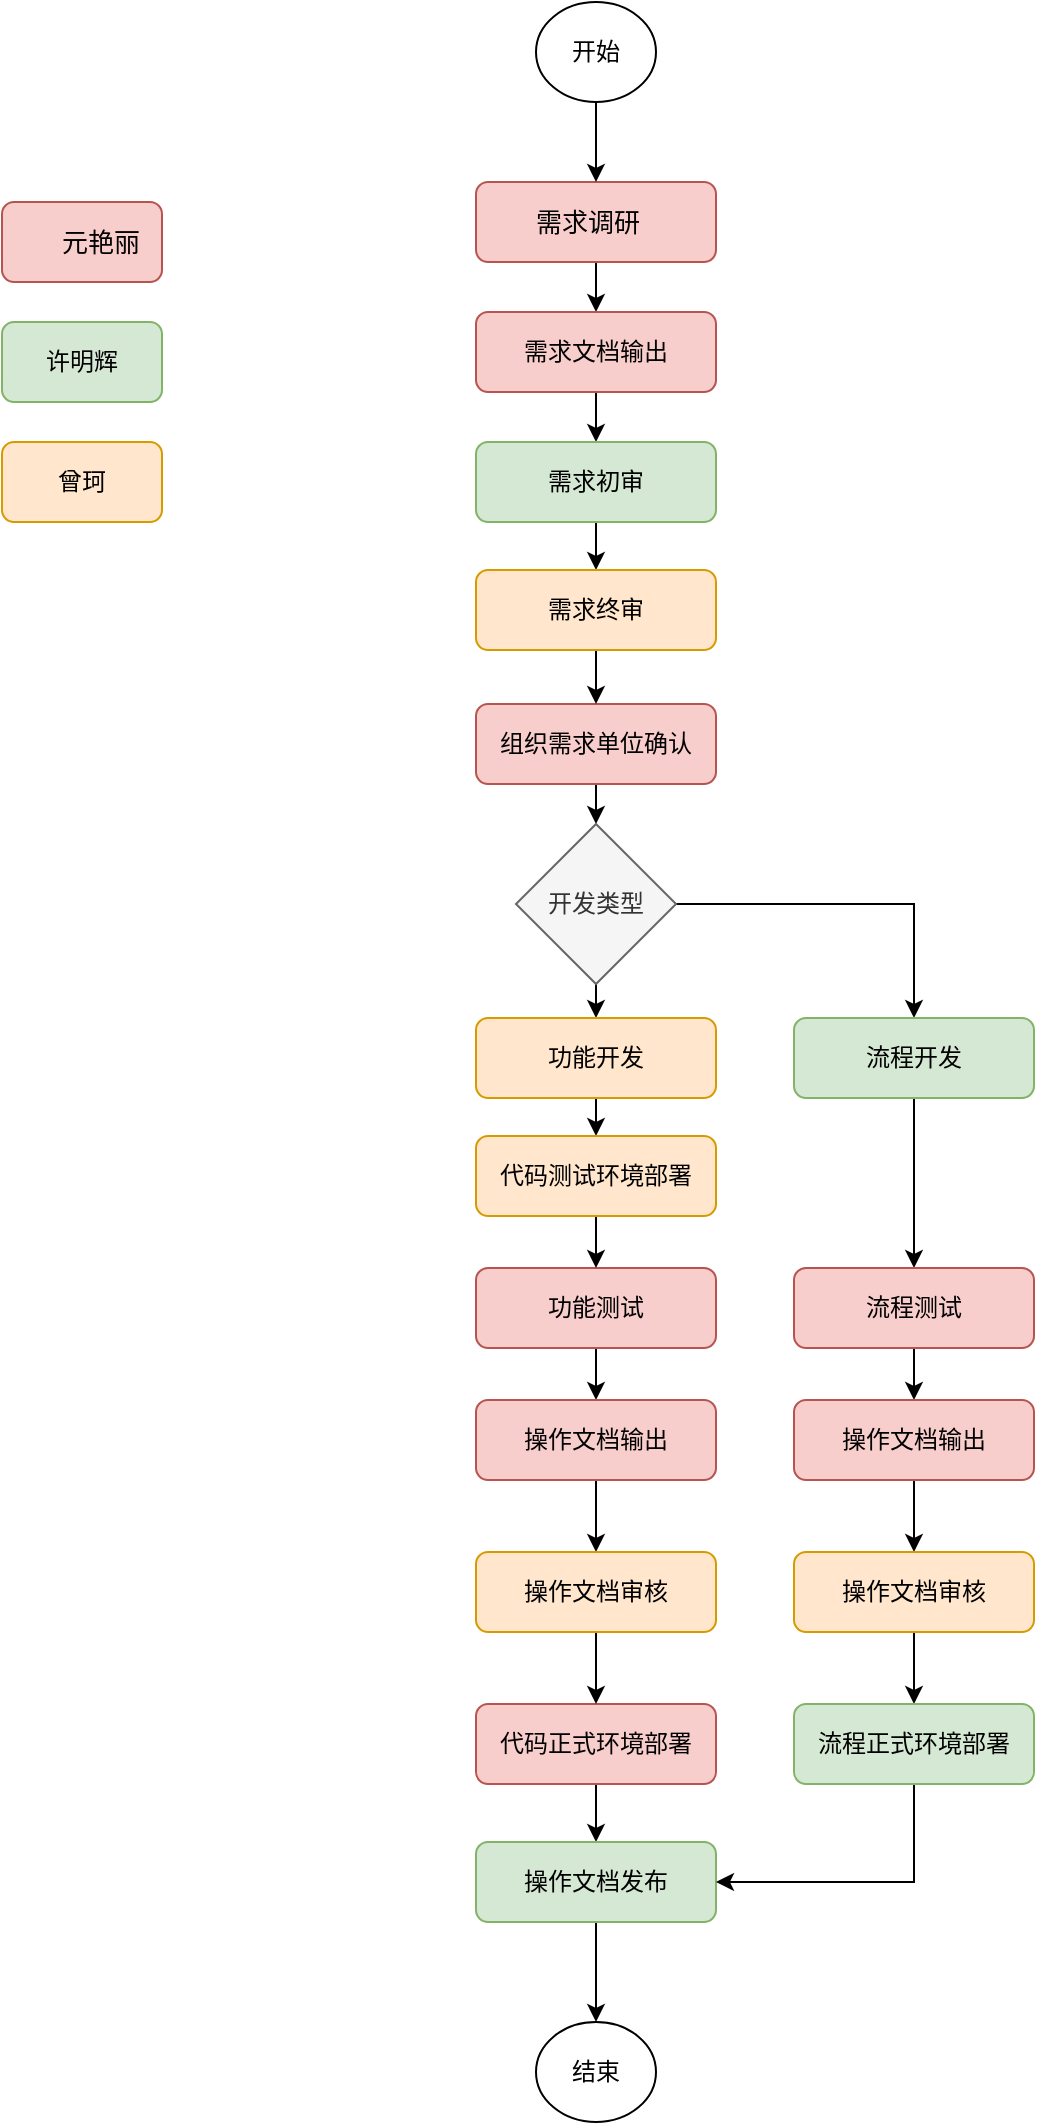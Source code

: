 <mxfile version="24.7.12">
  <diagram name="第 1 页" id="VjT9AJZMEjn0dWGumOPq">
    <mxGraphModel dx="786" dy="1634" grid="1" gridSize="10" guides="1" tooltips="1" connect="1" arrows="1" fold="1" page="1" pageScale="1" pageWidth="827" pageHeight="1169" math="0" shadow="0">
      <root>
        <mxCell id="0" />
        <mxCell id="1" parent="0" />
        <mxCell id="QmogLGjdtSlkaKgzzuAC-31" style="edgeStyle=orthogonalEdgeStyle;rounded=0;orthogonalLoop=1;jettySize=auto;html=1;exitX=0.5;exitY=1;exitDx=0;exitDy=0;" edge="1" parent="1" source="QmogLGjdtSlkaKgzzuAC-26" target="QmogLGjdtSlkaKgzzuAC-30">
          <mxGeometry relative="1" as="geometry" />
        </mxCell>
        <mxCell id="QmogLGjdtSlkaKgzzuAC-26" value="&lt;p style=&quot;text-indent: 21pt; font-size: 13px;&quot; class=&quot;MsoNormal&quot;&gt;&lt;font face=&quot;微软雅黑&quot;&gt;需求调研&lt;/font&gt;&lt;/p&gt;" style="rounded=1;whiteSpace=wrap;html=1;fontSize=12;glass=0;strokeWidth=1;shadow=0;align=left;fillColor=#f8cecc;strokeColor=#b85450;" vertex="1" parent="1">
          <mxGeometry x="320" y="-10" width="120" height="40" as="geometry" />
        </mxCell>
        <mxCell id="QmogLGjdtSlkaKgzzuAC-32" style="edgeStyle=orthogonalEdgeStyle;rounded=0;orthogonalLoop=1;jettySize=auto;html=1;exitX=0.5;exitY=1;exitDx=0;exitDy=0;entryX=0.5;entryY=0;entryDx=0;entryDy=0;" edge="1" parent="1" source="QmogLGjdtSlkaKgzzuAC-27" target="QmogLGjdtSlkaKgzzuAC-26">
          <mxGeometry relative="1" as="geometry" />
        </mxCell>
        <mxCell id="QmogLGjdtSlkaKgzzuAC-27" value="开始" style="ellipse;whiteSpace=wrap;html=1;" vertex="1" parent="1">
          <mxGeometry x="350" y="-100" width="60" height="50" as="geometry" />
        </mxCell>
        <mxCell id="QmogLGjdtSlkaKgzzuAC-36" style="edgeStyle=orthogonalEdgeStyle;rounded=0;orthogonalLoop=1;jettySize=auto;html=1;exitX=0.5;exitY=1;exitDx=0;exitDy=0;entryX=0.5;entryY=0;entryDx=0;entryDy=0;" edge="1" parent="1" source="QmogLGjdtSlkaKgzzuAC-30" target="QmogLGjdtSlkaKgzzuAC-33">
          <mxGeometry relative="1" as="geometry" />
        </mxCell>
        <mxCell id="QmogLGjdtSlkaKgzzuAC-30" value="&lt;p style=&quot;font-size: 12px;&quot; class=&quot;MsoNormal&quot;&gt;&lt;span style=&quot;font-family: 微软雅黑; font-size: 12px;&quot;&gt;需求文档输出&lt;/span&gt;&lt;/p&gt;" style="rounded=1;whiteSpace=wrap;html=1;fontSize=12;glass=0;strokeWidth=1;shadow=0;align=center;fillColor=#f8cecc;strokeColor=#b85450;" vertex="1" parent="1">
          <mxGeometry x="320" y="55" width="120" height="40" as="geometry" />
        </mxCell>
        <mxCell id="QmogLGjdtSlkaKgzzuAC-37" style="edgeStyle=orthogonalEdgeStyle;rounded=0;orthogonalLoop=1;jettySize=auto;html=1;exitX=0.5;exitY=1;exitDx=0;exitDy=0;entryX=0.5;entryY=0;entryDx=0;entryDy=0;" edge="1" parent="1" source="QmogLGjdtSlkaKgzzuAC-33" target="QmogLGjdtSlkaKgzzuAC-35">
          <mxGeometry relative="1" as="geometry" />
        </mxCell>
        <mxCell id="QmogLGjdtSlkaKgzzuAC-33" value="&lt;p style=&quot;font-size: 12px;&quot; class=&quot;MsoNormal&quot;&gt;&lt;span style=&quot;font-family: 微软雅黑; font-size: 12px;&quot;&gt;需求初审&lt;/span&gt;&lt;/p&gt;" style="rounded=1;whiteSpace=wrap;html=1;fontSize=12;glass=0;strokeWidth=1;shadow=0;align=center;fillColor=#d5e8d4;strokeColor=#82b366;" vertex="1" parent="1">
          <mxGeometry x="320" y="120" width="120" height="40" as="geometry" />
        </mxCell>
        <mxCell id="QmogLGjdtSlkaKgzzuAC-40" style="edgeStyle=orthogonalEdgeStyle;rounded=0;orthogonalLoop=1;jettySize=auto;html=1;exitX=0.5;exitY=1;exitDx=0;exitDy=0;entryX=0.5;entryY=0;entryDx=0;entryDy=0;" edge="1" parent="1" source="QmogLGjdtSlkaKgzzuAC-34" target="QmogLGjdtSlkaKgzzuAC-39">
          <mxGeometry relative="1" as="geometry" />
        </mxCell>
        <mxCell id="QmogLGjdtSlkaKgzzuAC-34" value="&lt;font face=&quot;微软雅黑&quot;&gt;组织需求单位确认&lt;/font&gt;" style="rounded=1;whiteSpace=wrap;html=1;fontSize=12;glass=0;strokeWidth=1;shadow=0;align=center;fillColor=#f8cecc;strokeColor=#b85450;" vertex="1" parent="1">
          <mxGeometry x="320" y="251" width="120" height="40" as="geometry" />
        </mxCell>
        <mxCell id="QmogLGjdtSlkaKgzzuAC-38" style="edgeStyle=orthogonalEdgeStyle;rounded=0;orthogonalLoop=1;jettySize=auto;html=1;exitX=0.5;exitY=1;exitDx=0;exitDy=0;entryX=0.5;entryY=0;entryDx=0;entryDy=0;" edge="1" parent="1" source="QmogLGjdtSlkaKgzzuAC-35" target="QmogLGjdtSlkaKgzzuAC-34">
          <mxGeometry relative="1" as="geometry" />
        </mxCell>
        <mxCell id="QmogLGjdtSlkaKgzzuAC-35" value="&lt;p style=&quot;font-size: 12px;&quot; class=&quot;MsoNormal&quot;&gt;需求终审&lt;/p&gt;" style="rounded=1;whiteSpace=wrap;html=1;fontSize=12;glass=0;strokeWidth=1;shadow=0;align=center;fillColor=#ffe6cc;strokeColor=#d79b00;" vertex="1" parent="1">
          <mxGeometry x="320" y="184" width="120" height="40" as="geometry" />
        </mxCell>
        <mxCell id="QmogLGjdtSlkaKgzzuAC-43" style="edgeStyle=orthogonalEdgeStyle;rounded=0;orthogonalLoop=1;jettySize=auto;html=1;exitX=1;exitY=0.5;exitDx=0;exitDy=0;" edge="1" parent="1" source="QmogLGjdtSlkaKgzzuAC-39" target="QmogLGjdtSlkaKgzzuAC-42">
          <mxGeometry relative="1" as="geometry" />
        </mxCell>
        <mxCell id="QmogLGjdtSlkaKgzzuAC-70" style="edgeStyle=orthogonalEdgeStyle;rounded=0;orthogonalLoop=1;jettySize=auto;html=1;exitX=0.5;exitY=1;exitDx=0;exitDy=0;entryX=0.5;entryY=0;entryDx=0;entryDy=0;" edge="1" parent="1" source="QmogLGjdtSlkaKgzzuAC-39" target="QmogLGjdtSlkaKgzzuAC-41">
          <mxGeometry relative="1" as="geometry" />
        </mxCell>
        <mxCell id="QmogLGjdtSlkaKgzzuAC-39" value="开发类型" style="rhombus;whiteSpace=wrap;html=1;fillColor=#f5f5f5;fontColor=#333333;strokeColor=#666666;" vertex="1" parent="1">
          <mxGeometry x="340" y="311" width="80" height="80" as="geometry" />
        </mxCell>
        <mxCell id="QmogLGjdtSlkaKgzzuAC-53" style="edgeStyle=orthogonalEdgeStyle;rounded=0;orthogonalLoop=1;jettySize=auto;html=1;exitX=0.5;exitY=1;exitDx=0;exitDy=0;entryX=0.5;entryY=0;entryDx=0;entryDy=0;" edge="1" parent="1" source="QmogLGjdtSlkaKgzzuAC-41" target="QmogLGjdtSlkaKgzzuAC-52">
          <mxGeometry relative="1" as="geometry" />
        </mxCell>
        <mxCell id="QmogLGjdtSlkaKgzzuAC-41" value="&lt;p class=&quot;MsoNormal&quot; style=&quot;font-size: 12px;&quot;&gt;&lt;font face=&quot;微软雅黑&quot;&gt;功能开发&lt;/font&gt;&lt;/p&gt;" style="rounded=1;whiteSpace=wrap;html=1;fontSize=12;glass=0;strokeWidth=1;shadow=0;align=center;fillColor=#ffe6cc;strokeColor=#d79b00;" vertex="1" parent="1">
          <mxGeometry x="320" y="408" width="120" height="40" as="geometry" />
        </mxCell>
        <mxCell id="QmogLGjdtSlkaKgzzuAC-58" style="edgeStyle=orthogonalEdgeStyle;rounded=0;orthogonalLoop=1;jettySize=auto;html=1;exitX=0.5;exitY=1;exitDx=0;exitDy=0;entryX=0.5;entryY=0;entryDx=0;entryDy=0;" edge="1" parent="1" source="QmogLGjdtSlkaKgzzuAC-42" target="QmogLGjdtSlkaKgzzuAC-57">
          <mxGeometry relative="1" as="geometry" />
        </mxCell>
        <mxCell id="QmogLGjdtSlkaKgzzuAC-42" value="&lt;p style=&quot;font-size: 12px;&quot; class=&quot;MsoNormal&quot;&gt;&lt;span style=&quot;font-family: 微软雅黑; font-size: 12px;&quot;&gt;流程开发&lt;/span&gt;&lt;/p&gt;" style="rounded=1;whiteSpace=wrap;html=1;fontSize=12;glass=0;strokeWidth=1;shadow=0;align=center;fillColor=#d5e8d4;strokeColor=#82b366;" vertex="1" parent="1">
          <mxGeometry x="479" y="408" width="120" height="40" as="geometry" />
        </mxCell>
        <mxCell id="QmogLGjdtSlkaKgzzuAC-71" style="edgeStyle=orthogonalEdgeStyle;rounded=0;orthogonalLoop=1;jettySize=auto;html=1;exitX=0.5;exitY=1;exitDx=0;exitDy=0;entryX=0.5;entryY=0;entryDx=0;entryDy=0;" edge="1" parent="1" source="QmogLGjdtSlkaKgzzuAC-46" target="QmogLGjdtSlkaKgzzuAC-47">
          <mxGeometry relative="1" as="geometry" />
        </mxCell>
        <mxCell id="QmogLGjdtSlkaKgzzuAC-46" value="&lt;p class=&quot;MsoNormal&quot; style=&quot;font-size: 12px;&quot;&gt;&lt;font face=&quot;微软雅黑&quot;&gt;功能测试&lt;/font&gt;&lt;/p&gt;" style="rounded=1;whiteSpace=wrap;html=1;fontSize=12;glass=0;strokeWidth=1;shadow=0;align=center;fillColor=#f8cecc;strokeColor=#b85450;" vertex="1" parent="1">
          <mxGeometry x="320" y="533" width="120" height="40" as="geometry" />
        </mxCell>
        <mxCell id="QmogLGjdtSlkaKgzzuAC-56" style="edgeStyle=orthogonalEdgeStyle;rounded=0;orthogonalLoop=1;jettySize=auto;html=1;exitX=0.5;exitY=1;exitDx=0;exitDy=0;entryX=0.5;entryY=0;entryDx=0;entryDy=0;" edge="1" parent="1" source="QmogLGjdtSlkaKgzzuAC-47" target="QmogLGjdtSlkaKgzzuAC-49">
          <mxGeometry relative="1" as="geometry" />
        </mxCell>
        <mxCell id="QmogLGjdtSlkaKgzzuAC-47" value="&lt;p class=&quot;MsoNormal&quot; style=&quot;font-size: 12px;&quot;&gt;&lt;font face=&quot;微软雅黑&quot;&gt;操作文档输出&lt;/font&gt;&lt;/p&gt;" style="rounded=1;whiteSpace=wrap;html=1;fontSize=12;glass=0;strokeWidth=1;shadow=0;align=center;fillColor=#f8cecc;strokeColor=#b85450;" vertex="1" parent="1">
          <mxGeometry x="320" y="599" width="120" height="40" as="geometry" />
        </mxCell>
        <mxCell id="QmogLGjdtSlkaKgzzuAC-67" style="edgeStyle=orthogonalEdgeStyle;rounded=0;orthogonalLoop=1;jettySize=auto;html=1;exitX=0.5;exitY=1;exitDx=0;exitDy=0;entryX=0.5;entryY=0;entryDx=0;entryDy=0;" edge="1" parent="1" source="QmogLGjdtSlkaKgzzuAC-48" target="QmogLGjdtSlkaKgzzuAC-50">
          <mxGeometry relative="1" as="geometry" />
        </mxCell>
        <mxCell id="QmogLGjdtSlkaKgzzuAC-48" value="&lt;p class=&quot;MsoNormal&quot; style=&quot;font-size: 12px;&quot;&gt;&lt;font face=&quot;微软雅黑&quot;&gt;代码正式环境部署&lt;/font&gt;&lt;/p&gt;" style="rounded=1;whiteSpace=wrap;html=1;fontSize=12;glass=0;strokeWidth=1;shadow=0;align=center;fillColor=#f8cecc;strokeColor=#b85450;" vertex="1" parent="1">
          <mxGeometry x="320" y="751" width="120" height="40" as="geometry" />
        </mxCell>
        <mxCell id="QmogLGjdtSlkaKgzzuAC-72" style="edgeStyle=orthogonalEdgeStyle;rounded=0;orthogonalLoop=1;jettySize=auto;html=1;exitX=0.5;exitY=1;exitDx=0;exitDy=0;entryX=0.5;entryY=0;entryDx=0;entryDy=0;" edge="1" parent="1" source="QmogLGjdtSlkaKgzzuAC-49" target="QmogLGjdtSlkaKgzzuAC-48">
          <mxGeometry relative="1" as="geometry" />
        </mxCell>
        <mxCell id="QmogLGjdtSlkaKgzzuAC-49" value="&lt;p class=&quot;MsoNormal&quot; style=&quot;font-size: 12px;&quot;&gt;&lt;font face=&quot;微软雅黑&quot;&gt;操作文档审核&lt;/font&gt;&lt;/p&gt;" style="rounded=1;whiteSpace=wrap;html=1;fontSize=12;glass=0;strokeWidth=1;shadow=0;align=center;fillColor=#ffe6cc;strokeColor=#d79b00;" vertex="1" parent="1">
          <mxGeometry x="320" y="675" width="120" height="40" as="geometry" />
        </mxCell>
        <mxCell id="QmogLGjdtSlkaKgzzuAC-69" style="edgeStyle=orthogonalEdgeStyle;rounded=0;orthogonalLoop=1;jettySize=auto;html=1;exitX=0.5;exitY=1;exitDx=0;exitDy=0;entryX=0.5;entryY=0;entryDx=0;entryDy=0;" edge="1" parent="1" source="QmogLGjdtSlkaKgzzuAC-50" target="QmogLGjdtSlkaKgzzuAC-68">
          <mxGeometry relative="1" as="geometry" />
        </mxCell>
        <mxCell id="QmogLGjdtSlkaKgzzuAC-50" value="&lt;p class=&quot;MsoNormal&quot; style=&quot;font-size: 12px;&quot;&gt;&lt;font face=&quot;微软雅黑&quot;&gt;操作文档发布&lt;/font&gt;&lt;/p&gt;" style="rounded=1;whiteSpace=wrap;html=1;fontSize=12;glass=0;strokeWidth=1;shadow=0;align=center;fillColor=#d5e8d4;strokeColor=#82b366;" vertex="1" parent="1">
          <mxGeometry x="320" y="820" width="120" height="40" as="geometry" />
        </mxCell>
        <mxCell id="QmogLGjdtSlkaKgzzuAC-54" style="edgeStyle=orthogonalEdgeStyle;rounded=0;orthogonalLoop=1;jettySize=auto;html=1;exitX=0.5;exitY=1;exitDx=0;exitDy=0;entryX=0.5;entryY=0;entryDx=0;entryDy=0;" edge="1" parent="1" source="QmogLGjdtSlkaKgzzuAC-52" target="QmogLGjdtSlkaKgzzuAC-46">
          <mxGeometry relative="1" as="geometry" />
        </mxCell>
        <mxCell id="QmogLGjdtSlkaKgzzuAC-52" value="&lt;p class=&quot;MsoNormal&quot; style=&quot;font-size: 12px;&quot;&gt;&lt;font face=&quot;微软雅黑&quot;&gt;代码测试环境部署&lt;/font&gt;&lt;/p&gt;" style="rounded=1;whiteSpace=wrap;html=1;fontSize=12;glass=0;strokeWidth=1;shadow=0;align=center;fillColor=#ffe6cc;strokeColor=#d79b00;" vertex="1" parent="1">
          <mxGeometry x="320" y="467" width="120" height="40" as="geometry" />
        </mxCell>
        <mxCell id="QmogLGjdtSlkaKgzzuAC-63" style="edgeStyle=orthogonalEdgeStyle;rounded=0;orthogonalLoop=1;jettySize=auto;html=1;exitX=0.5;exitY=1;exitDx=0;exitDy=0;entryX=0.5;entryY=0;entryDx=0;entryDy=0;" edge="1" parent="1" source="QmogLGjdtSlkaKgzzuAC-57" target="QmogLGjdtSlkaKgzzuAC-60">
          <mxGeometry relative="1" as="geometry" />
        </mxCell>
        <mxCell id="QmogLGjdtSlkaKgzzuAC-57" value="&lt;p class=&quot;MsoNormal&quot; style=&quot;font-size: 12px;&quot;&gt;&lt;font face=&quot;微软雅黑&quot;&gt;流程测试&lt;/font&gt;&lt;/p&gt;" style="rounded=1;whiteSpace=wrap;html=1;fontSize=12;glass=0;strokeWidth=1;shadow=0;align=center;fillColor=#f8cecc;strokeColor=#b85450;" vertex="1" parent="1">
          <mxGeometry x="479" y="533" width="120" height="40" as="geometry" />
        </mxCell>
        <mxCell id="QmogLGjdtSlkaKgzzuAC-64" style="edgeStyle=orthogonalEdgeStyle;rounded=0;orthogonalLoop=1;jettySize=auto;html=1;exitX=0.5;exitY=1;exitDx=0;exitDy=0;entryX=0.5;entryY=0;entryDx=0;entryDy=0;" edge="1" parent="1" source="QmogLGjdtSlkaKgzzuAC-60" target="QmogLGjdtSlkaKgzzuAC-61">
          <mxGeometry relative="1" as="geometry" />
        </mxCell>
        <mxCell id="QmogLGjdtSlkaKgzzuAC-60" value="&lt;p class=&quot;MsoNormal&quot; style=&quot;font-size: 12px;&quot;&gt;&lt;font face=&quot;微软雅黑&quot;&gt;操作文档输出&lt;/font&gt;&lt;/p&gt;" style="rounded=1;whiteSpace=wrap;html=1;fontSize=12;glass=0;strokeWidth=1;shadow=0;align=center;fillColor=#f8cecc;strokeColor=#b85450;" vertex="1" parent="1">
          <mxGeometry x="479" y="599" width="120" height="40" as="geometry" />
        </mxCell>
        <mxCell id="QmogLGjdtSlkaKgzzuAC-65" style="edgeStyle=orthogonalEdgeStyle;rounded=0;orthogonalLoop=1;jettySize=auto;html=1;exitX=0.5;exitY=1;exitDx=0;exitDy=0;entryX=0.5;entryY=0;entryDx=0;entryDy=0;" edge="1" parent="1" source="QmogLGjdtSlkaKgzzuAC-61" target="QmogLGjdtSlkaKgzzuAC-62">
          <mxGeometry relative="1" as="geometry" />
        </mxCell>
        <mxCell id="QmogLGjdtSlkaKgzzuAC-61" value="&lt;p class=&quot;MsoNormal&quot; style=&quot;font-size: 12px;&quot;&gt;&lt;font face=&quot;微软雅黑&quot;&gt;操作文档审核&lt;/font&gt;&lt;/p&gt;" style="rounded=1;whiteSpace=wrap;html=1;fontSize=12;glass=0;strokeWidth=1;shadow=0;align=center;fillColor=#ffe6cc;strokeColor=#d79b00;" vertex="1" parent="1">
          <mxGeometry x="479" y="675" width="120" height="40" as="geometry" />
        </mxCell>
        <mxCell id="QmogLGjdtSlkaKgzzuAC-73" style="edgeStyle=orthogonalEdgeStyle;rounded=0;orthogonalLoop=1;jettySize=auto;html=1;exitX=0.5;exitY=1;exitDx=0;exitDy=0;entryX=1;entryY=0.5;entryDx=0;entryDy=0;" edge="1" parent="1" source="QmogLGjdtSlkaKgzzuAC-62" target="QmogLGjdtSlkaKgzzuAC-50">
          <mxGeometry relative="1" as="geometry" />
        </mxCell>
        <mxCell id="QmogLGjdtSlkaKgzzuAC-62" value="&lt;p class=&quot;MsoNormal&quot; style=&quot;font-size: 12px;&quot;&gt;&lt;font face=&quot;微软雅黑&quot;&gt;流程正式环境部署&lt;/font&gt;&lt;/p&gt;" style="rounded=1;whiteSpace=wrap;html=1;fontSize=12;glass=0;strokeWidth=1;shadow=0;align=center;fillColor=#d5e8d4;strokeColor=#82b366;" vertex="1" parent="1">
          <mxGeometry x="479" y="751" width="120" height="40" as="geometry" />
        </mxCell>
        <mxCell id="QmogLGjdtSlkaKgzzuAC-68" value="结束" style="ellipse;whiteSpace=wrap;html=1;" vertex="1" parent="1">
          <mxGeometry x="350" y="910" width="60" height="50" as="geometry" />
        </mxCell>
        <mxCell id="QmogLGjdtSlkaKgzzuAC-74" value="&lt;p style=&quot;text-indent: 21pt; font-size: 13px;&quot; class=&quot;MsoNormal&quot;&gt;&lt;font face=&quot;微软雅黑&quot;&gt;元艳丽&lt;/font&gt;&lt;/p&gt;" style="rounded=1;whiteSpace=wrap;html=1;fontSize=12;glass=0;strokeWidth=1;shadow=0;align=left;fillColor=#f8cecc;strokeColor=#b85450;" vertex="1" parent="1">
          <mxGeometry x="83" width="80" height="40" as="geometry" />
        </mxCell>
        <mxCell id="QmogLGjdtSlkaKgzzuAC-75" value="&lt;p style=&quot;font-size: 12px;&quot; class=&quot;MsoNormal&quot;&gt;&lt;font face=&quot;微软雅黑&quot;&gt;许明辉&lt;/font&gt;&lt;/p&gt;" style="rounded=1;whiteSpace=wrap;html=1;fontSize=12;glass=0;strokeWidth=1;shadow=0;align=center;fillColor=#d5e8d4;strokeColor=#82b366;" vertex="1" parent="1">
          <mxGeometry x="83" y="60" width="80" height="40" as="geometry" />
        </mxCell>
        <mxCell id="QmogLGjdtSlkaKgzzuAC-76" value="&lt;p style=&quot;font-size: 12px;&quot; class=&quot;MsoNormal&quot;&gt;曾珂&lt;/p&gt;" style="rounded=1;whiteSpace=wrap;html=1;fontSize=12;glass=0;strokeWidth=1;shadow=0;align=center;fillColor=#ffe6cc;strokeColor=#d79b00;" vertex="1" parent="1">
          <mxGeometry x="83" y="120" width="80" height="40" as="geometry" />
        </mxCell>
      </root>
    </mxGraphModel>
  </diagram>
</mxfile>
